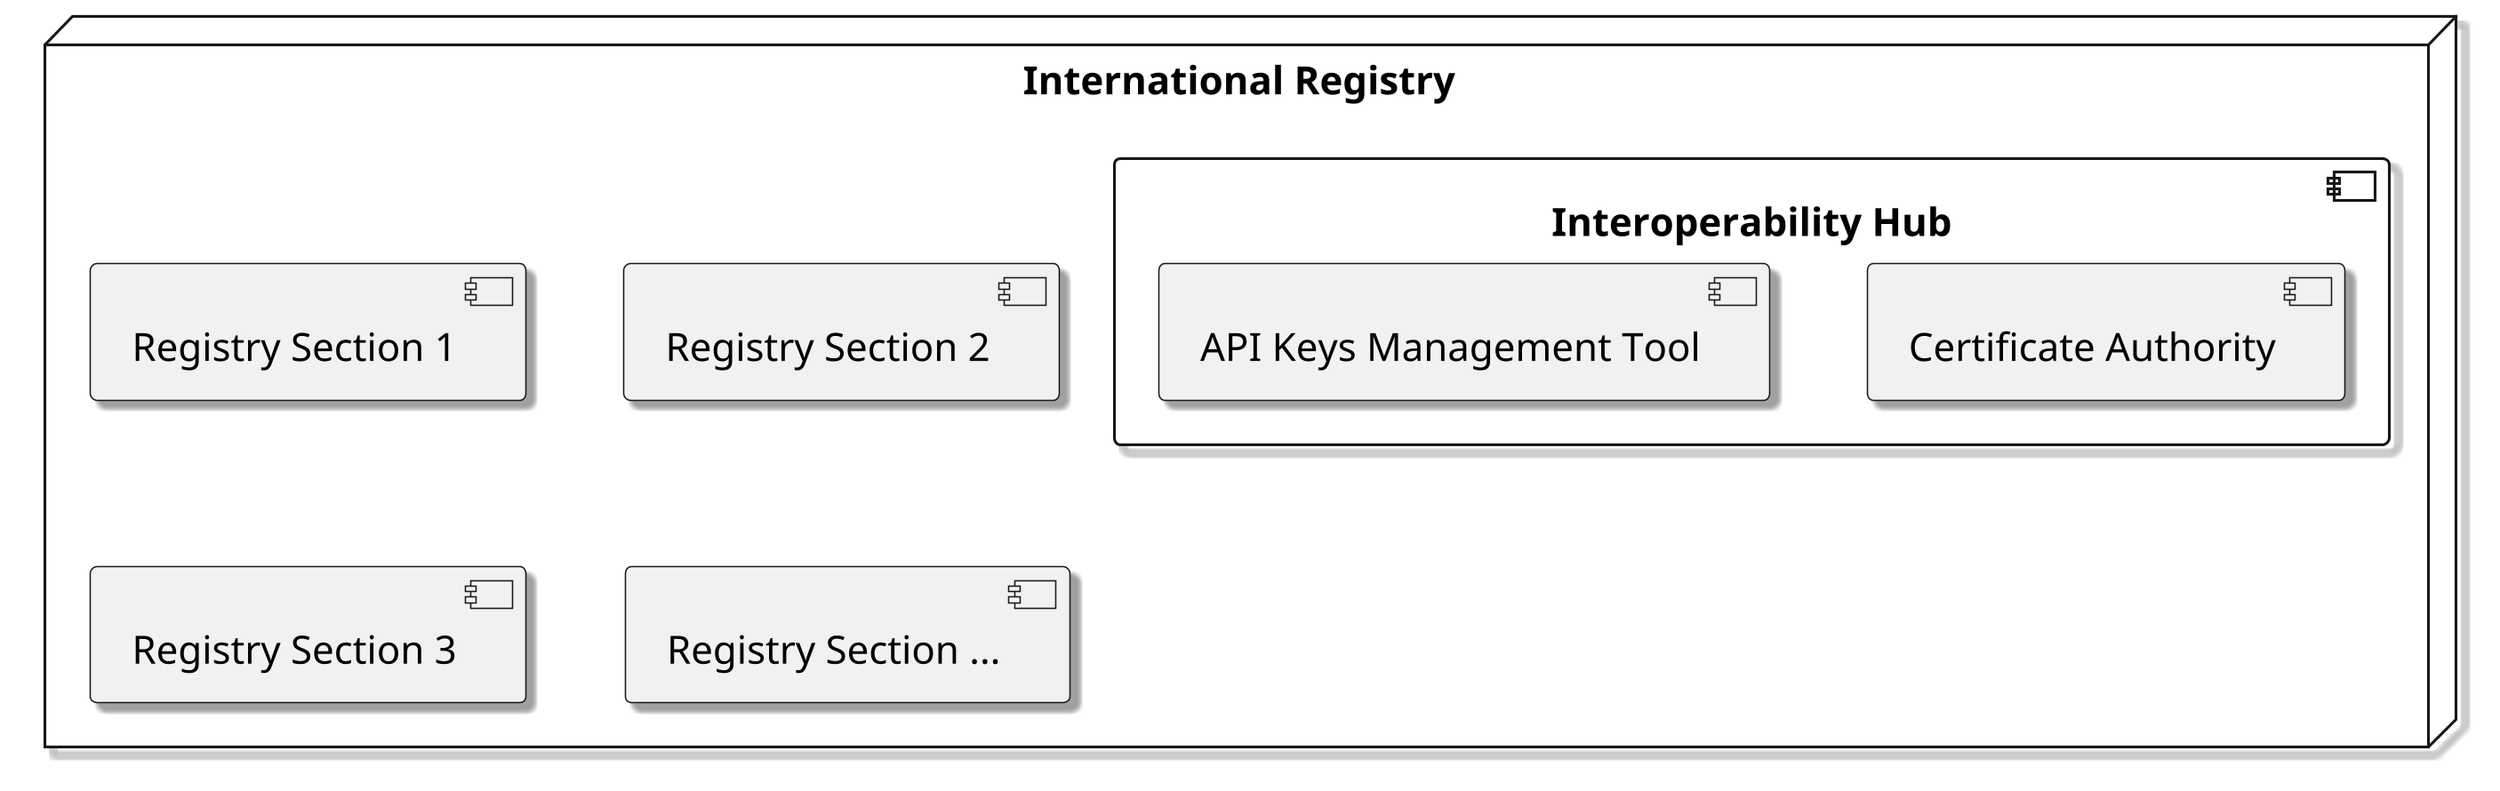 @startuml Certificate Authority

skinparam dpi 300
skinparam monochrome true
skinparam shadowing true
skinparam defaultTextAlignment center

node "International Registry" {
component "Registry Section 1" as rs2
component "Registry Section 2" as rs1
component "Registry Section 3" as rs3
component "Registry Section ..." as rsn

component "Interoperability Hub" as h {
    component "Certificate Authority" as ca
    component "API Keys Management Tool" as ak
}

}

@enduml

